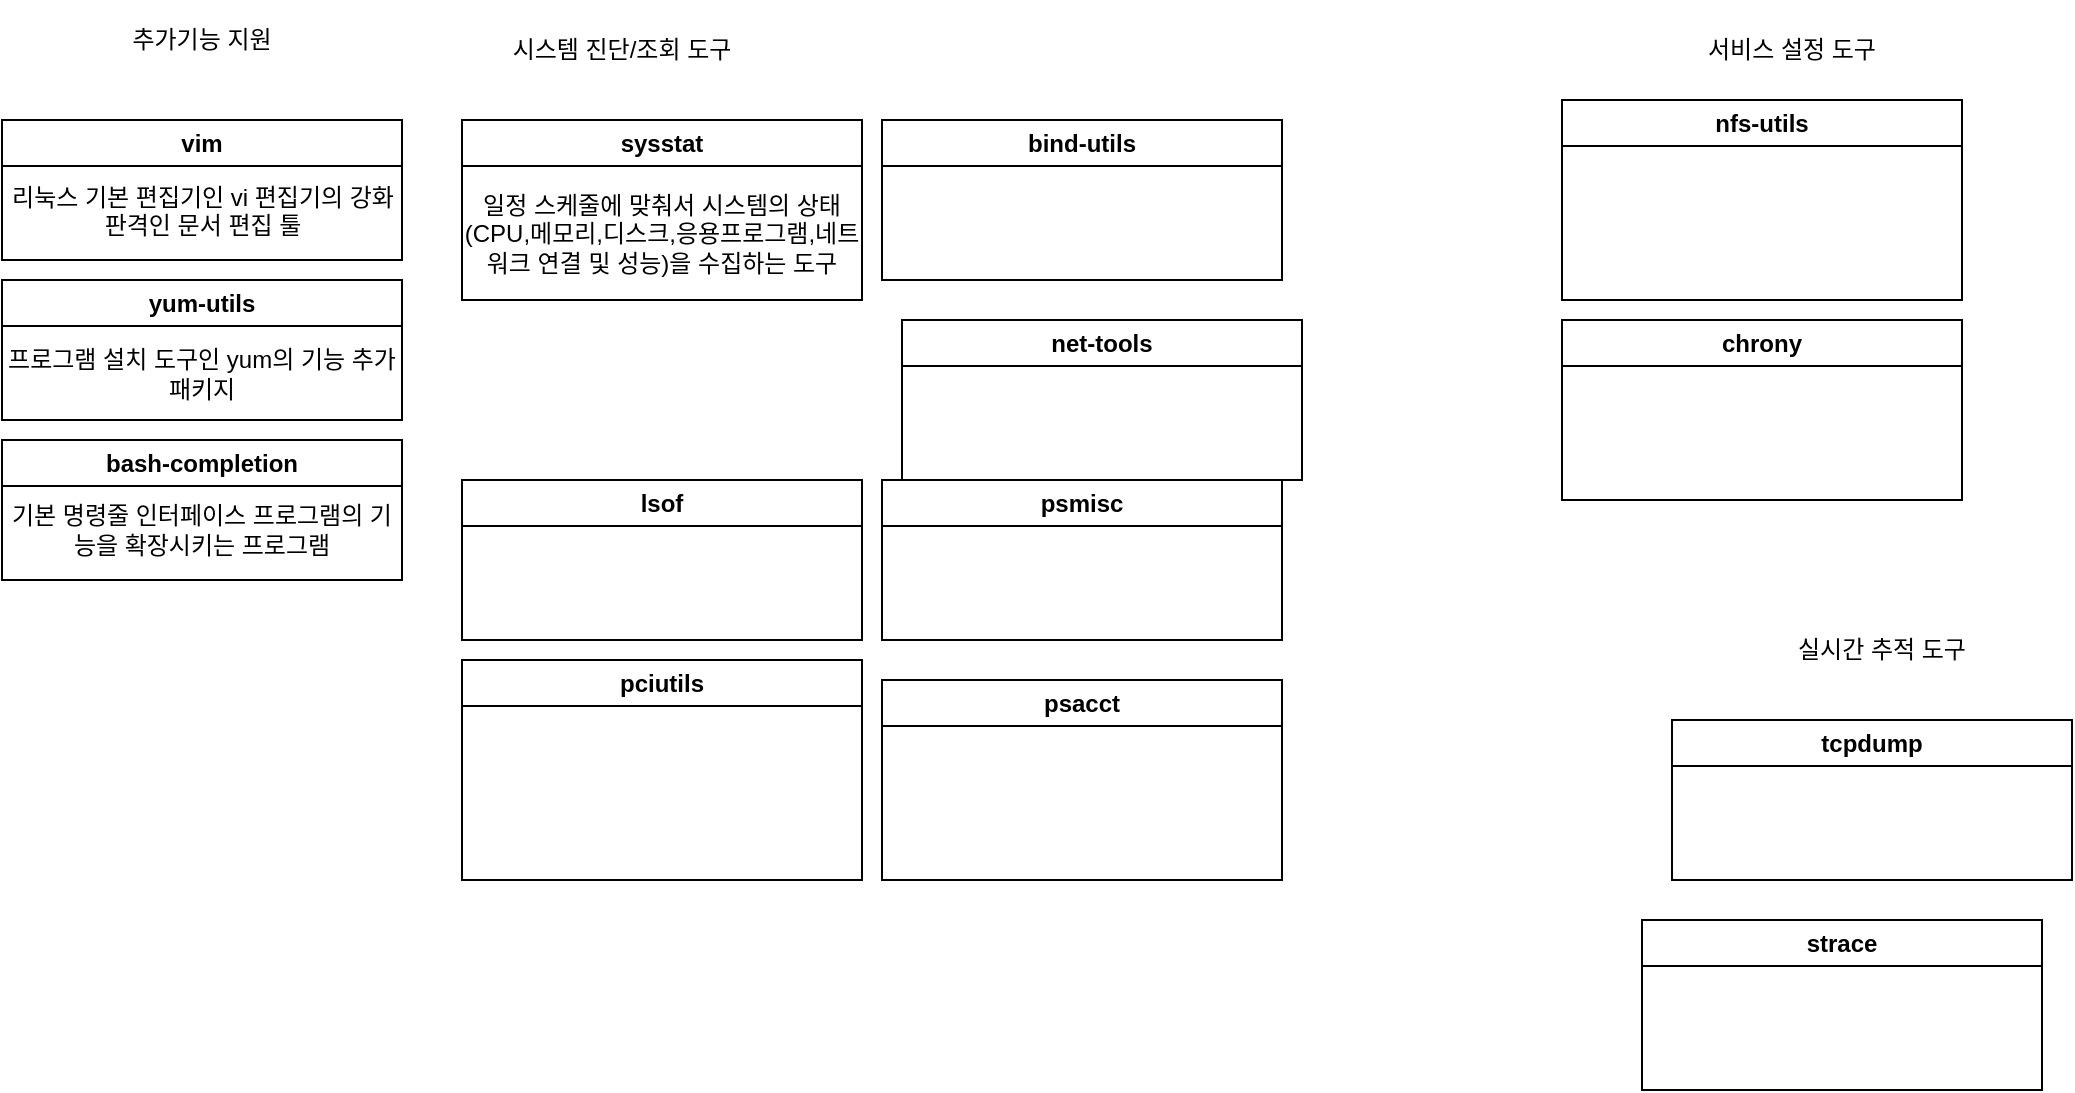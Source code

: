 <mxfile version="20.8.21" type="github">
  <diagram name="페이지-1" id="qAXT69G6eZdml_QpsJ1J">
    <mxGraphModel dx="1104" dy="545" grid="1" gridSize="10" guides="1" tooltips="1" connect="1" arrows="1" fold="1" page="1" pageScale="1" pageWidth="1169" pageHeight="827" math="0" shadow="0">
      <root>
        <mxCell id="0" />
        <mxCell id="1" parent="0" />
        <mxCell id="138x4V-RQ_fm05UkUeAB-1" value="vim" style="swimlane;whiteSpace=wrap;html=1;rounded=0;labelBackgroundColor=none;" vertex="1" parent="1">
          <mxGeometry x="10" y="70" width="200" height="70" as="geometry" />
        </mxCell>
        <mxCell id="138x4V-RQ_fm05UkUeAB-3" value="리눅스 기본 편집기인 vi 편집기의 강화판격인 문서 편집 툴" style="text;html=1;strokeColor=none;fillColor=none;align=center;verticalAlign=top;whiteSpace=wrap;rounded=0;labelBackgroundColor=none;" vertex="1" parent="138x4V-RQ_fm05UkUeAB-1">
          <mxGeometry x="3" y="25" width="195" height="40" as="geometry" />
        </mxCell>
        <mxCell id="138x4V-RQ_fm05UkUeAB-4" value="bash-completion" style="swimlane;whiteSpace=wrap;html=1;rounded=0;labelBackgroundColor=none;" vertex="1" parent="1">
          <mxGeometry x="10" y="230" width="200" height="70" as="geometry" />
        </mxCell>
        <mxCell id="138x4V-RQ_fm05UkUeAB-6" value="기본 명령줄 인터페이스 프로그램의 기능을 확장시키는 프로그램" style="text;html=1;strokeColor=none;fillColor=none;align=center;verticalAlign=middle;whiteSpace=wrap;rounded=0;labelBackgroundColor=none;" vertex="1" parent="138x4V-RQ_fm05UkUeAB-4">
          <mxGeometry y="30" width="200" height="30" as="geometry" />
        </mxCell>
        <mxCell id="138x4V-RQ_fm05UkUeAB-10" value="sysstat" style="swimlane;whiteSpace=wrap;html=1;" vertex="1" parent="1">
          <mxGeometry x="240" y="70" width="200" height="90" as="geometry" />
        </mxCell>
        <mxCell id="138x4V-RQ_fm05UkUeAB-28" value="일정 스케줄에 맞춰서 시스템의 상태(CPU,메모리,디스크,응용프로그램,네트워크 연결 및 성능)을 수집하는 도구" style="text;html=1;strokeColor=none;fillColor=none;align=center;verticalAlign=middle;whiteSpace=wrap;rounded=0;" vertex="1" parent="138x4V-RQ_fm05UkUeAB-10">
          <mxGeometry y="27" width="200" height="60" as="geometry" />
        </mxCell>
        <mxCell id="138x4V-RQ_fm05UkUeAB-11" value="yum-utils" style="swimlane;whiteSpace=wrap;html=1;" vertex="1" parent="1">
          <mxGeometry x="10" y="150" width="200" height="70" as="geometry" />
        </mxCell>
        <mxCell id="138x4V-RQ_fm05UkUeAB-27" value="프로그램 설치 도구인 yum의 기능 추가 패키지" style="text;html=1;strokeColor=none;fillColor=none;align=center;verticalAlign=middle;whiteSpace=wrap;rounded=0;" vertex="1" parent="138x4V-RQ_fm05UkUeAB-11">
          <mxGeometry y="23" width="200" height="47" as="geometry" />
        </mxCell>
        <mxCell id="138x4V-RQ_fm05UkUeAB-12" value="추가기능 지원" style="text;html=1;strokeColor=none;fillColor=none;align=center;verticalAlign=middle;whiteSpace=wrap;rounded=0;" vertex="1" parent="1">
          <mxGeometry x="60" y="10" width="100" height="40" as="geometry" />
        </mxCell>
        <mxCell id="138x4V-RQ_fm05UkUeAB-13" value="net-tools" style="swimlane;whiteSpace=wrap;html=1;" vertex="1" parent="1">
          <mxGeometry x="460" y="170" width="200" height="80" as="geometry" />
        </mxCell>
        <mxCell id="138x4V-RQ_fm05UkUeAB-15" value="lsof" style="swimlane;whiteSpace=wrap;html=1;" vertex="1" parent="1">
          <mxGeometry x="240" y="250" width="200" height="80" as="geometry" />
        </mxCell>
        <mxCell id="138x4V-RQ_fm05UkUeAB-16" value="시스템 진단/조회 도구" style="text;html=1;strokeColor=none;fillColor=none;align=center;verticalAlign=middle;whiteSpace=wrap;rounded=0;" vertex="1" parent="1">
          <mxGeometry x="250" y="20" width="140" height="30" as="geometry" />
        </mxCell>
        <mxCell id="138x4V-RQ_fm05UkUeAB-17" value="bind-utils" style="swimlane;whiteSpace=wrap;html=1;" vertex="1" parent="1">
          <mxGeometry x="450" y="70" width="200" height="80" as="geometry" />
        </mxCell>
        <mxCell id="138x4V-RQ_fm05UkUeAB-18" value="pciutils" style="swimlane;whiteSpace=wrap;html=1;" vertex="1" parent="1">
          <mxGeometry x="240" y="340" width="200" height="110" as="geometry" />
        </mxCell>
        <mxCell id="138x4V-RQ_fm05UkUeAB-19" value="서비스 설정 도구" style="text;html=1;strokeColor=none;fillColor=none;align=center;verticalAlign=middle;whiteSpace=wrap;rounded=0;" vertex="1" parent="1">
          <mxGeometry x="850" y="20" width="110" height="30" as="geometry" />
        </mxCell>
        <mxCell id="138x4V-RQ_fm05UkUeAB-20" value="실시간 추적 도구" style="text;html=1;strokeColor=none;fillColor=none;align=center;verticalAlign=middle;whiteSpace=wrap;rounded=0;" vertex="1" parent="1">
          <mxGeometry x="890" y="320" width="120" height="30" as="geometry" />
        </mxCell>
        <mxCell id="138x4V-RQ_fm05UkUeAB-21" value="tcpdump" style="swimlane;whiteSpace=wrap;html=1;" vertex="1" parent="1">
          <mxGeometry x="845" y="370" width="200" height="80" as="geometry" />
        </mxCell>
        <mxCell id="138x4V-RQ_fm05UkUeAB-22" value="psmisc" style="swimlane;whiteSpace=wrap;html=1;" vertex="1" parent="1">
          <mxGeometry x="450" y="250" width="200" height="80" as="geometry" />
        </mxCell>
        <mxCell id="138x4V-RQ_fm05UkUeAB-23" value="nfs-utils" style="swimlane;whiteSpace=wrap;html=1;" vertex="1" parent="1">
          <mxGeometry x="790" y="60" width="200" height="100" as="geometry" />
        </mxCell>
        <mxCell id="138x4V-RQ_fm05UkUeAB-24" value="psacct" style="swimlane;whiteSpace=wrap;html=1;" vertex="1" parent="1">
          <mxGeometry x="450" y="350" width="200" height="100" as="geometry" />
        </mxCell>
        <mxCell id="138x4V-RQ_fm05UkUeAB-25" value="strace" style="swimlane;whiteSpace=wrap;html=1;" vertex="1" parent="1">
          <mxGeometry x="830" y="470" width="200" height="85" as="geometry" />
        </mxCell>
        <mxCell id="138x4V-RQ_fm05UkUeAB-26" value="chrony" style="swimlane;whiteSpace=wrap;html=1;" vertex="1" parent="1">
          <mxGeometry x="790" y="170" width="200" height="90" as="geometry" />
        </mxCell>
      </root>
    </mxGraphModel>
  </diagram>
</mxfile>
